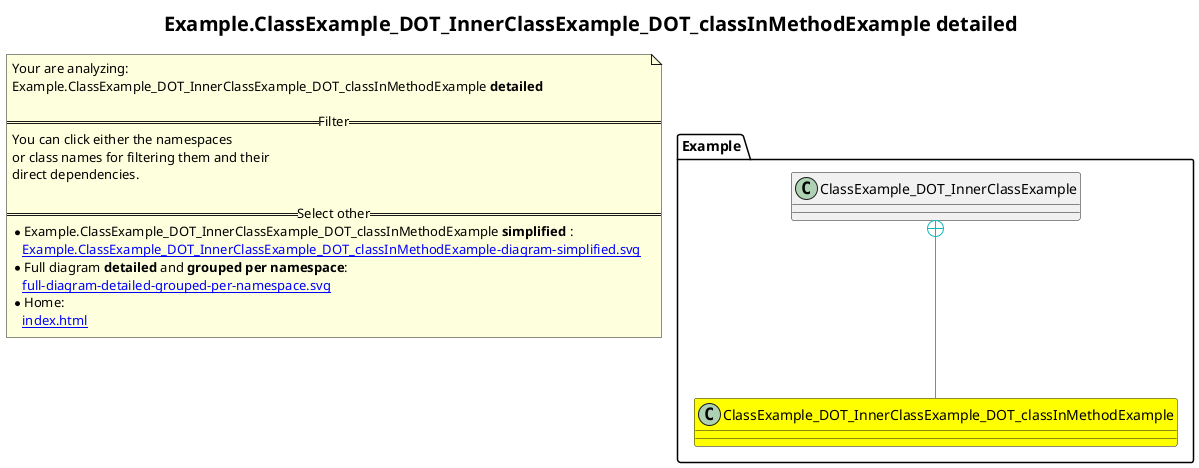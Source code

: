 @startuml
title <size:20>Example.ClassExample_DOT_InnerClassExample_DOT_classInMethodExample **detailed** </size>
note "Your are analyzing:\nExample.ClassExample_DOT_InnerClassExample_DOT_classInMethodExample **detailed** \n\n==Filter==\nYou can click either the namespaces \nor class names for filtering them and their\ndirect dependencies.\n\n==Select other==\n* Example.ClassExample_DOT_InnerClassExample_DOT_classInMethodExample **simplified** :\n   [[Example.ClassExample_DOT_InnerClassExample_DOT_classInMethodExample-diagram-simplified.svg]]\n* Full diagram **detailed** and **grouped per namespace**:\n   [[full-diagram-detailed-grouped-per-namespace.svg]]\n* Home:\n   [[index.html]]" as FloatingNote
class Example.ClassExample_DOT_InnerClassExample_DOT_classInMethodExample [[Example.ClassExample_DOT_InnerClassExample_DOT_classInMethodExample-diagram-detailed.svg]] #yellow {
}
class Example.ClassExample_DOT_InnerClassExample [[Example.ClassExample_DOT_InnerClassExample-diagram-detailed.svg]]  {
}
 ' *************************************** 
 ' *************************************** 
 ' *************************************** 
' Class relations extracted from namespace:
' Example
Example.ClassExample_DOT_InnerClassExample +-[#10BBBB]- Example.ClassExample_DOT_InnerClassExample_DOT_classInMethodExample 
@enduml